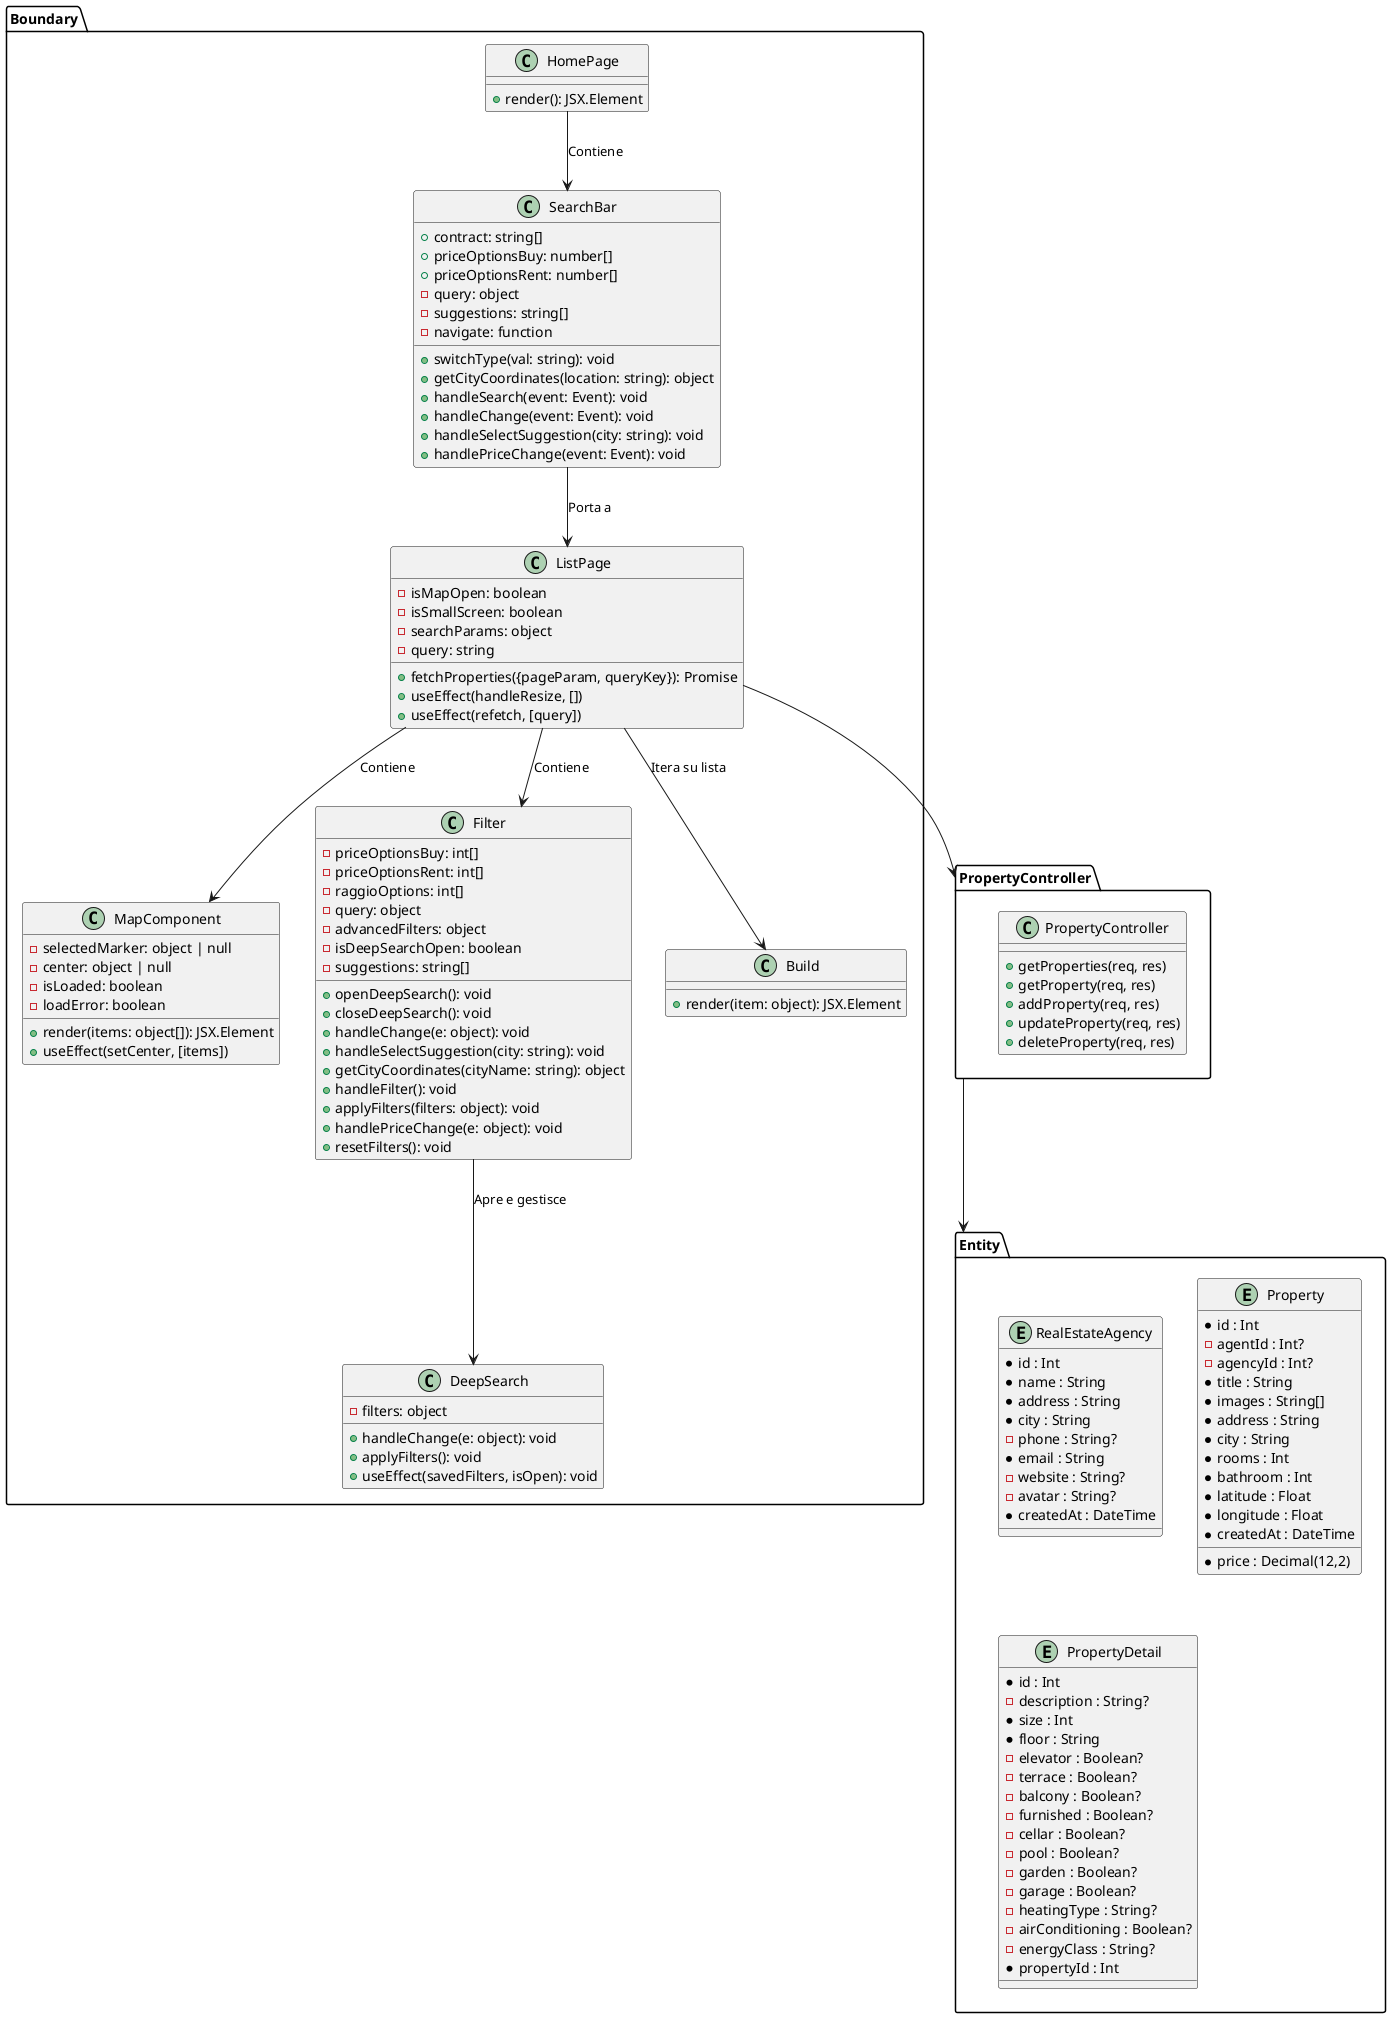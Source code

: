 @startuml
package Boundary{


class HomePage {
  + render(): JSX.Element
}

class SearchBar{
    + contract: string[]
  + priceOptionsBuy: number[]
  + priceOptionsRent: number[]
  - query: object
  - suggestions: string[]
  - navigate: function
  + switchType(val: string): void
  + getCityCoordinates(location: string): object
  + handleSearch(event: Event): void
  + handleChange(event: Event): void
  + handleSelectSuggestion(city: string): void
  + handlePriceChange(event: Event): void

}

HomePage --> SearchBar : "Contiene"
SearchBar --> ListPage : "Porta a"

class ListPage {
  - isMapOpen: boolean
  - isSmallScreen: boolean
  - searchParams: object
  - query: string
  + fetchProperties({pageParam, queryKey}): Promise
  + useEffect(handleResize, [])
  + useEffect(refetch, [query])
}

class MapComponent {
    - selectedMarker: object | null
  - center: object | null
  - isLoaded: boolean
  - loadError: boolean
  + render(items: object[]): JSX.Element
  + useEffect(setCenter, [items])
}

class Filter {
    - priceOptionsBuy: int[]
  - priceOptionsRent: int[]
  - raggioOptions: int[]
  - query: object
  - advancedFilters: object
  - isDeepSearchOpen: boolean
  - suggestions: string[]
  + openDeepSearch(): void
  + closeDeepSearch(): void
  + handleChange(e: object): void
  + handleSelectSuggestion(city: string): void
  + getCityCoordinates(cityName: string): object
  + handleFilter(): void
  + applyFilters(filters: object): void
  + handlePriceChange(e: object): void
  + resetFilters(): void

}

class Build {

  + render(item: object): JSX.Element
}
class DeepSearch {
  - filters: object
  + handleChange(e: object): void
  + applyFilters(): void
  + useEffect(savedFilters, isOpen): void
}


ListPage --> MapComponent : "Contiene"
ListPage --> Filter : "Contiene"
ListPage --> Build : "Itera su lista"
Filter --> DeepSearch : "Apre e gestisce"
}

  package PropertyController {
  class PropertyController {
    + getProperties(req, res)
    + getProperty(req, res)
    + addProperty(req, res)
    + updateProperty(req, res)
    + deleteProperty(req, res)
  }
}
package Entity{
  entity RealEstateAgency {
  * id : Int
  * name : String
  * address : String
  * city : String
  - phone : String?
  * email : String
  - website : String?
  - avatar : String?
  * createdAt : DateTime
}
entity Property {
  * id : Int
  - agentId : Int?
  - agencyId : Int?
  * title : String
  * price : Decimal(12,2)
  * images : String[]
  * address : String
  * city : String
  * rooms : Int
  * bathroom : Int
  * latitude : Float
  * longitude : Float
  * createdAt : DateTime
}

entity PropertyDetail {
  * id : Int
  - description : String?
  * size : Int
  * floor : String
  - elevator : Boolean?
  - terrace : Boolean?
  - balcony : Boolean?
  - furnished : Boolean?
  - cellar : Boolean?
  - pool : Boolean?
  - garden : Boolean?
  - garage : Boolean?
  - heatingType : String?
  - airConditioning : Boolean?
  - energyClass : String?
  * propertyId : Int
}
}
Boundary.ListPage --> PropertyController
PropertyController --> Entity


@enduml